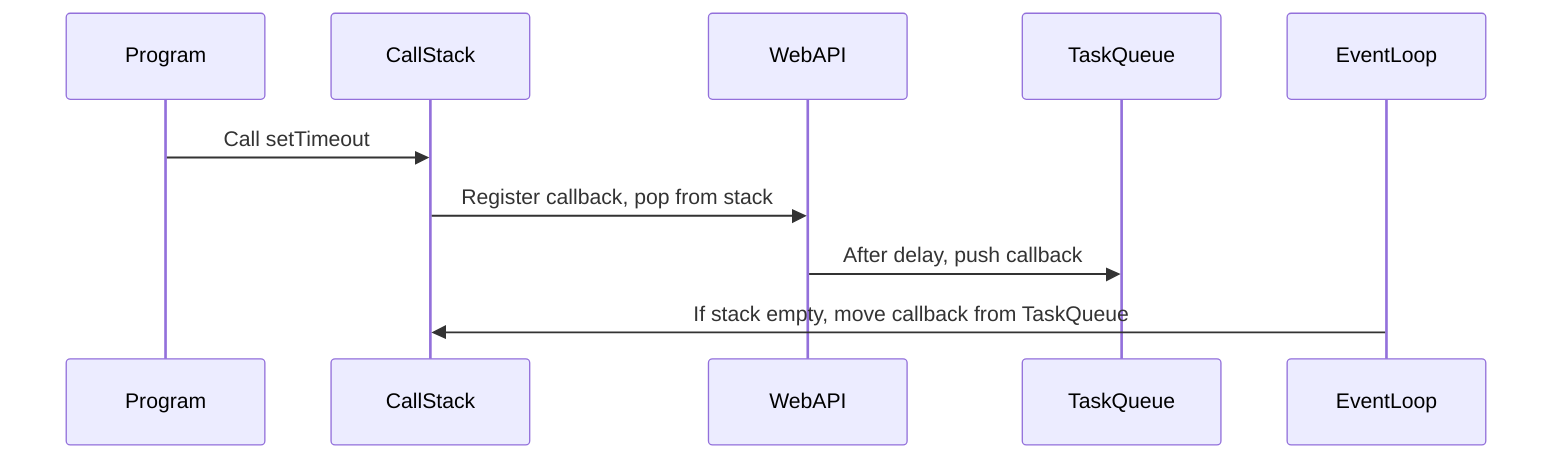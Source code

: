 sequenceDiagram
participant Program
participant CallStack
participant WebAPI
participant TaskQueue
participant EventLoop
Program->>CallStack: Call setTimeout
CallStack->>WebAPI: Register callback, pop from stack
WebAPI->>TaskQueue: After delay, push callback
EventLoop->>CallStack: If stack empty, move callback from TaskQueue